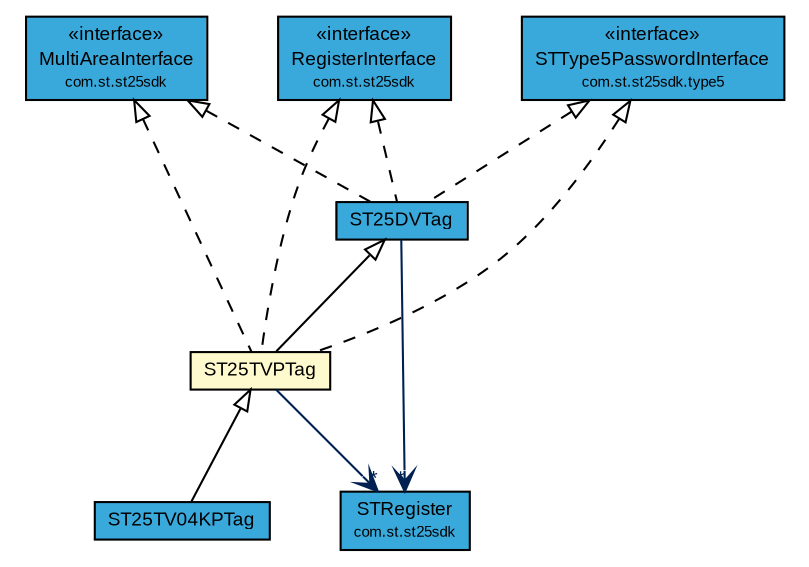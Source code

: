 #!/usr/local/bin/dot
#
# Class diagram 
# Generated by UMLGraph version R5_7_2-3-gee82a7 (http://www.umlgraph.org/)
#

digraph G {
	edge [fontname="arial",fontsize=10,labelfontname="arial",labelfontsize=10];
	node [fontname="arial",fontsize=10,shape=plaintext];
	nodesep=0.25;
	ranksep=0.5;
	// com.st.st25sdk.STRegister
	c39452 [label=<<table title="com.st.st25sdk.STRegister" border="0" cellborder="1" cellspacing="0" cellpadding="2" port="p" bgcolor="#39a9dc" href="../../STRegister.html">
		<tr><td><table border="0" cellspacing="0" cellpadding="1">
<tr><td align="center" balign="center"> STRegister </td></tr>
<tr><td align="center" balign="center"><font point-size="7.0"> com.st.st25sdk </font></td></tr>
		</table></td></tr>
		</table>>, URL="../../STRegister.html", fontname="arial", fontcolor="black", fontsize=9.0];
	// com.st.st25sdk.RegisterInterface
	c39467 [label=<<table title="com.st.st25sdk.RegisterInterface" border="0" cellborder="1" cellspacing="0" cellpadding="2" port="p" bgcolor="#39a9dc" href="../../RegisterInterface.html">
		<tr><td><table border="0" cellspacing="0" cellpadding="1">
<tr><td align="center" balign="center"> &#171;interface&#187; </td></tr>
<tr><td align="center" balign="center"> RegisterInterface </td></tr>
<tr><td align="center" balign="center"><font point-size="7.0"> com.st.st25sdk </font></td></tr>
		</table></td></tr>
		</table>>, URL="../../RegisterInterface.html", fontname="arial", fontcolor="black", fontsize=9.0];
	// com.st.st25sdk.MultiAreaInterface
	c39471 [label=<<table title="com.st.st25sdk.MultiAreaInterface" border="0" cellborder="1" cellspacing="0" cellpadding="2" port="p" bgcolor="#39a9dc" href="../../MultiAreaInterface.html">
		<tr><td><table border="0" cellspacing="0" cellpadding="1">
<tr><td align="center" balign="center"> &#171;interface&#187; </td></tr>
<tr><td align="center" balign="center"> MultiAreaInterface </td></tr>
<tr><td align="center" balign="center"><font point-size="7.0"> com.st.st25sdk </font></td></tr>
		</table></td></tr>
		</table>>, URL="../../MultiAreaInterface.html", fontname="arial", fontcolor="black", fontsize=9.0];
	// com.st.st25sdk.type5.STType5PasswordInterface
	c39619 [label=<<table title="com.st.st25sdk.type5.STType5PasswordInterface" border="0" cellborder="1" cellspacing="0" cellpadding="2" port="p" bgcolor="#39a9dc" href="../STType5PasswordInterface.html">
		<tr><td><table border="0" cellspacing="0" cellpadding="1">
<tr><td align="center" balign="center"> &#171;interface&#187; </td></tr>
<tr><td align="center" balign="center"> STType5PasswordInterface </td></tr>
<tr><td align="center" balign="center"><font point-size="7.0"> com.st.st25sdk.type5 </font></td></tr>
		</table></td></tr>
		</table>>, URL="../STType5PasswordInterface.html", fontname="arial", fontcolor="black", fontsize=9.0];
	// com.st.st25sdk.type5.st25dv.ST25TVPTag
	c39635 [label=<<table title="com.st.st25sdk.type5.st25dv.ST25TVPTag" border="0" cellborder="1" cellspacing="0" cellpadding="2" port="p" bgcolor="lemonChiffon" href="./ST25TVPTag.html">
		<tr><td><table border="0" cellspacing="0" cellpadding="1">
<tr><td align="center" balign="center"> ST25TVPTag </td></tr>
		</table></td></tr>
		</table>>, URL="./ST25TVPTag.html", fontname="arial", fontcolor="black", fontsize=9.0];
	// com.st.st25sdk.type5.st25dv.ST25TV04KPTag
	c39641 [label=<<table title="com.st.st25sdk.type5.st25dv.ST25TV04KPTag" border="0" cellborder="1" cellspacing="0" cellpadding="2" port="p" bgcolor="#39a9dc" href="./ST25TV04KPTag.html">
		<tr><td><table border="0" cellspacing="0" cellpadding="1">
<tr><td align="center" balign="center"> ST25TV04KPTag </td></tr>
		</table></td></tr>
		</table>>, URL="./ST25TV04KPTag.html", fontname="arial", fontcolor="black", fontsize=9.0];
	// com.st.st25sdk.type5.st25dv.ST25DVTag
	c39642 [label=<<table title="com.st.st25sdk.type5.st25dv.ST25DVTag" border="0" cellborder="1" cellspacing="0" cellpadding="2" port="p" bgcolor="#39a9dc" href="./ST25DVTag.html">
		<tr><td><table border="0" cellspacing="0" cellpadding="1">
<tr><td align="center" balign="center"> ST25DVTag </td></tr>
		</table></td></tr>
		</table>>, URL="./ST25DVTag.html", fontname="arial", fontcolor="black", fontsize=9.0];
	//com.st.st25sdk.type5.st25dv.ST25TVPTag extends com.st.st25sdk.type5.st25dv.ST25DVTag
	c39642:p -> c39635:p [dir=back,arrowtail=empty];
	//com.st.st25sdk.type5.st25dv.ST25TVPTag implements com.st.st25sdk.type5.STType5PasswordInterface
	c39619:p -> c39635:p [dir=back,arrowtail=empty,style=dashed];
	//com.st.st25sdk.type5.st25dv.ST25TVPTag implements com.st.st25sdk.MultiAreaInterface
	c39471:p -> c39635:p [dir=back,arrowtail=empty,style=dashed];
	//com.st.st25sdk.type5.st25dv.ST25TVPTag implements com.st.st25sdk.RegisterInterface
	c39467:p -> c39635:p [dir=back,arrowtail=empty,style=dashed];
	//com.st.st25sdk.type5.st25dv.ST25TV04KPTag extends com.st.st25sdk.type5.st25dv.ST25TVPTag
	c39635:p -> c39641:p [dir=back,arrowtail=empty];
	//com.st.st25sdk.type5.st25dv.ST25DVTag implements com.st.st25sdk.type5.STType5PasswordInterface
	c39619:p -> c39642:p [dir=back,arrowtail=empty,style=dashed];
	//com.st.st25sdk.type5.st25dv.ST25DVTag implements com.st.st25sdk.MultiAreaInterface
	c39471:p -> c39642:p [dir=back,arrowtail=empty,style=dashed];
	//com.st.st25sdk.type5.st25dv.ST25DVTag implements com.st.st25sdk.RegisterInterface
	c39467:p -> c39642:p [dir=back,arrowtail=empty,style=dashed];
	// com.st.st25sdk.type5.st25dv.ST25TVPTag NAVASSOC com.st.st25sdk.STRegister
	c39635:p -> c39452:p [taillabel="", label="", headlabel="*", fontname="arial", fontcolor="#002052", fontsize=10.0, color="#002052", arrowhead=open];
	// com.st.st25sdk.type5.st25dv.ST25DVTag NAVASSOC com.st.st25sdk.STRegister
	c39642:p -> c39452:p [taillabel="", label="", headlabel="*", fontname="arial", fontcolor="#002052", fontsize=10.0, color="#002052", arrowhead=open];
}

